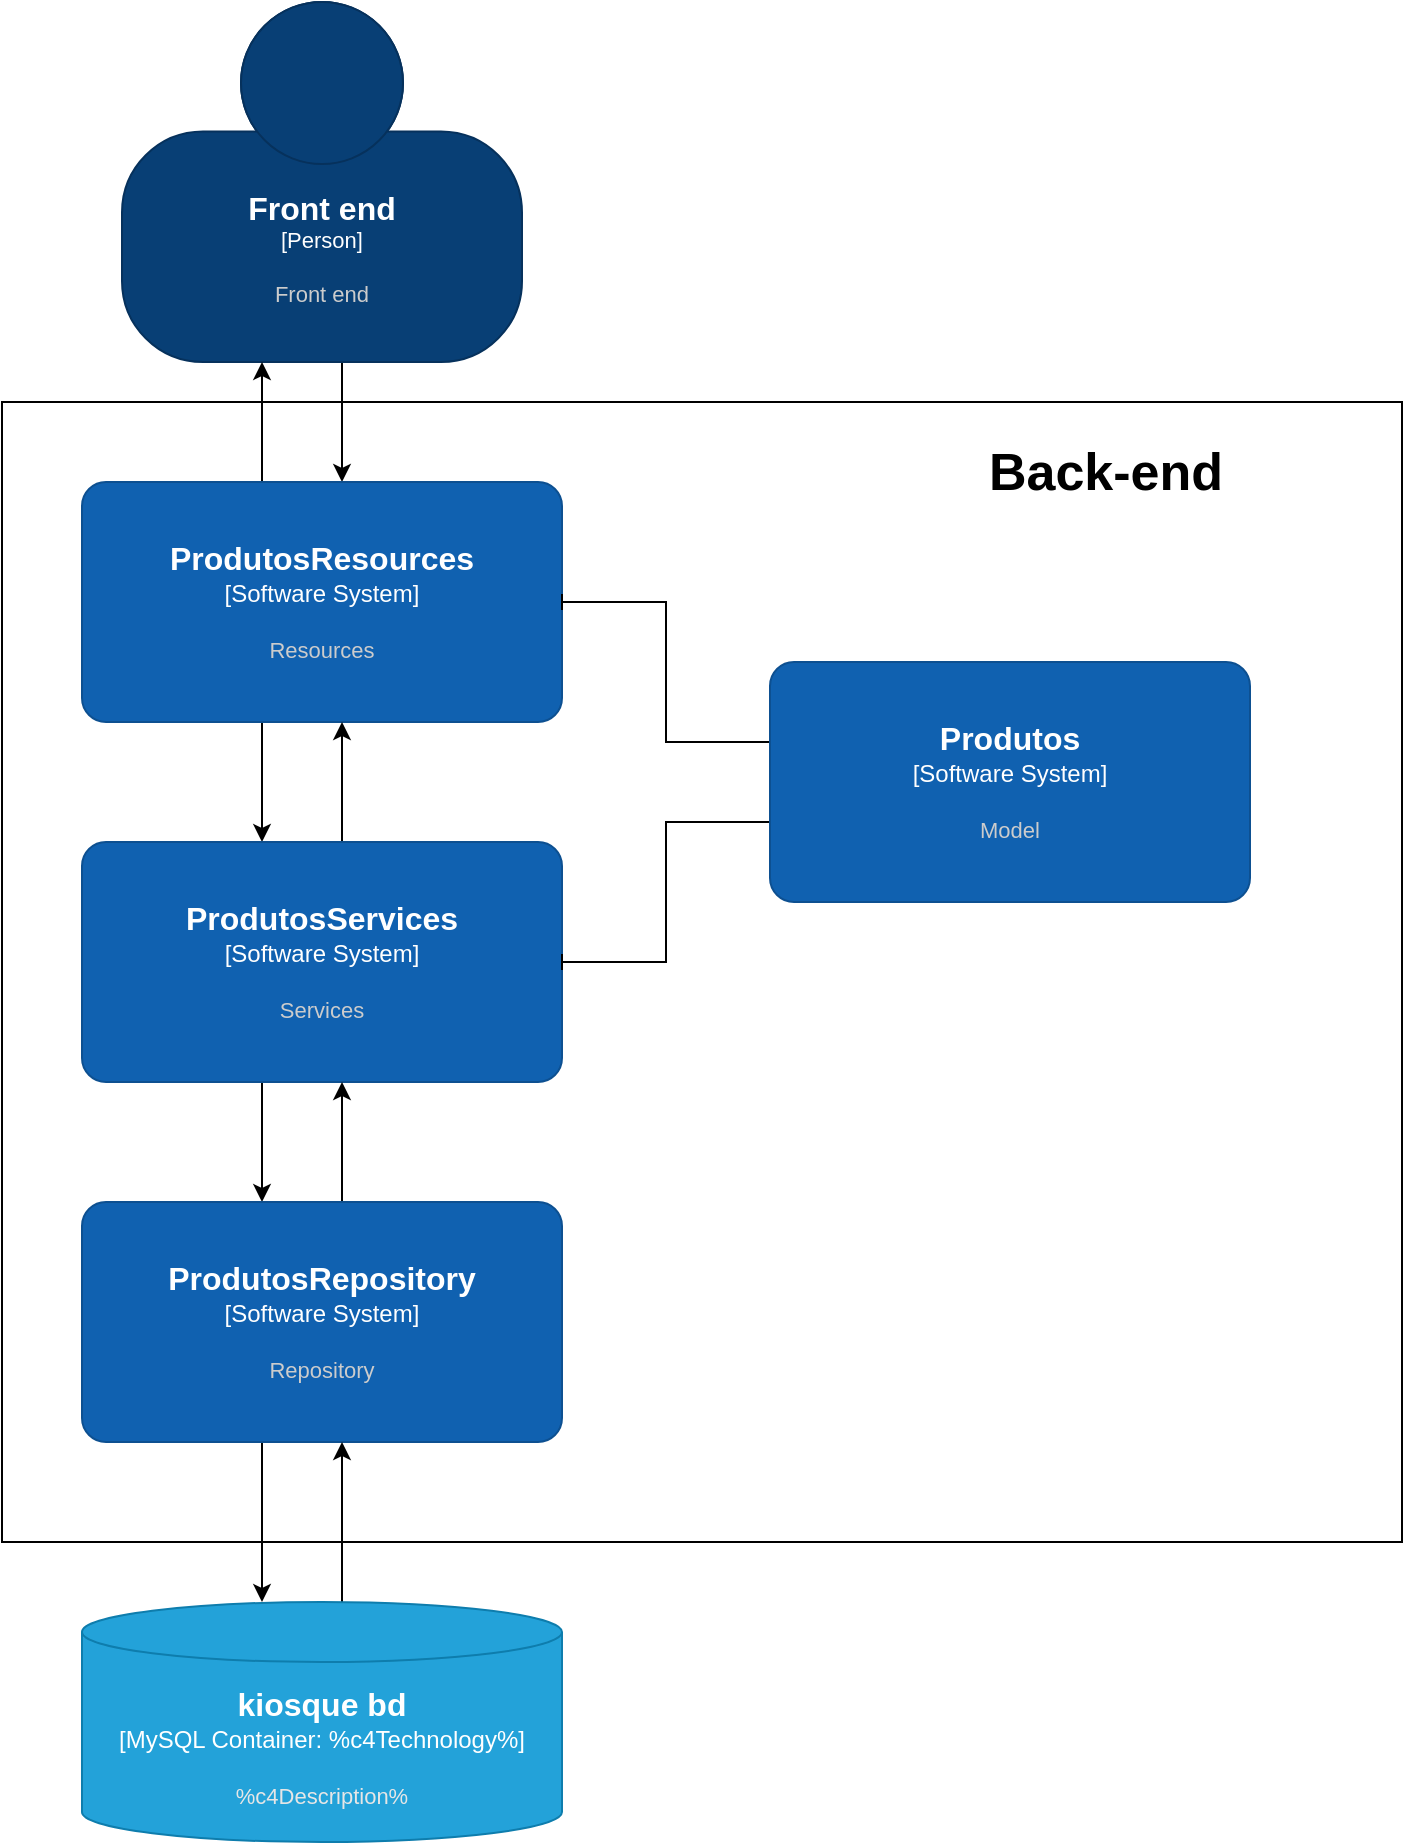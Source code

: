 <mxfile version="21.6.8" type="device">
  <diagram name="Página-1" id="8rDbz_afFtcAnX6BNtK1">
    <mxGraphModel dx="1956" dy="1062" grid="1" gridSize="10" guides="1" tooltips="1" connect="1" arrows="1" fold="1" page="1" pageScale="1" pageWidth="827" pageHeight="1169" math="0" shadow="0">
      <root>
        <mxCell id="0" />
        <mxCell id="1" parent="0" />
        <mxCell id="th1MWf_GxppSfpVKtzUj-4" value="" style="edgeStyle=orthogonalEdgeStyle;rounded=0;orthogonalLoop=1;jettySize=auto;html=1;" edge="1" parent="1" source="th1MWf_GxppSfpVKtzUj-1" target="th1MWf_GxppSfpVKtzUj-2">
          <mxGeometry relative="1" as="geometry">
            <Array as="points">
              <mxPoint x="230" y="282" />
              <mxPoint x="230" y="282" />
            </Array>
          </mxGeometry>
        </mxCell>
        <object placeholders="1" c4Name="Front end" c4Type="Person" c4Description="Front end" label="&lt;font style=&quot;font-size: 16px&quot;&gt;&lt;b&gt;%c4Name%&lt;/b&gt;&lt;/font&gt;&lt;div&gt;[%c4Type%]&lt;/div&gt;&lt;br&gt;&lt;div&gt;&lt;font style=&quot;font-size: 11px&quot;&gt;&lt;font color=&quot;#cccccc&quot;&gt;%c4Description%&lt;/font&gt;&lt;/div&gt;" id="th1MWf_GxppSfpVKtzUj-1">
          <mxCell style="html=1;fontSize=11;dashed=0;whiteSpace=wrap;fillColor=#083F75;strokeColor=#06315C;fontColor=#ffffff;shape=mxgraph.c4.person2;align=center;metaEdit=1;points=[[0.5,0,0],[1,0.5,0],[1,0.75,0],[0.75,1,0],[0.5,1,0],[0.25,1,0],[0,0.75,0],[0,0.5,0]];resizable=0;" vertex="1" parent="1">
            <mxGeometry x="120" y="72" width="200" height="180" as="geometry" />
          </mxCell>
        </object>
        <mxCell id="th1MWf_GxppSfpVKtzUj-3" value="" style="edgeStyle=orthogonalEdgeStyle;rounded=0;orthogonalLoop=1;jettySize=auto;html=1;" edge="1" parent="1" source="th1MWf_GxppSfpVKtzUj-2" target="th1MWf_GxppSfpVKtzUj-1">
          <mxGeometry relative="1" as="geometry">
            <Array as="points">
              <mxPoint x="190" y="282" />
              <mxPoint x="190" y="282" />
            </Array>
          </mxGeometry>
        </mxCell>
        <mxCell id="th1MWf_GxppSfpVKtzUj-7" value="" style="edgeStyle=orthogonalEdgeStyle;rounded=0;orthogonalLoop=1;jettySize=auto;html=1;" edge="1" parent="1" source="th1MWf_GxppSfpVKtzUj-2" target="th1MWf_GxppSfpVKtzUj-5">
          <mxGeometry relative="1" as="geometry">
            <Array as="points">
              <mxPoint x="190" y="462" />
              <mxPoint x="190" y="462" />
            </Array>
          </mxGeometry>
        </mxCell>
        <object placeholders="1" c4Name="ProdutosResources" c4Type="Software System" c4Description="Resources" label="&lt;font style=&quot;font-size: 16px&quot;&gt;&lt;b&gt;%c4Name%&lt;/b&gt;&lt;/font&gt;&lt;div&gt;[%c4Type%]&lt;/div&gt;&lt;br&gt;&lt;div&gt;&lt;font style=&quot;font-size: 11px&quot;&gt;&lt;font color=&quot;#cccccc&quot;&gt;%c4Description%&lt;/font&gt;&lt;/div&gt;" id="th1MWf_GxppSfpVKtzUj-2">
          <mxCell style="rounded=1;whiteSpace=wrap;html=1;labelBackgroundColor=none;fillColor=#1061B0;fontColor=#ffffff;align=center;arcSize=10;strokeColor=#0D5091;metaEdit=1;resizable=0;points=[[0.25,0,0],[0.5,0,0],[0.75,0,0],[1,0.25,0],[1,0.5,0],[1,0.75,0],[0.75,1,0],[0.5,1,0],[0.25,1,0],[0,0.75,0],[0,0.5,0],[0,0.25,0]];" vertex="1" parent="1">
            <mxGeometry x="100" y="312" width="240" height="120" as="geometry" />
          </mxCell>
        </object>
        <mxCell id="th1MWf_GxppSfpVKtzUj-6" value="" style="edgeStyle=orthogonalEdgeStyle;rounded=0;orthogonalLoop=1;jettySize=auto;html=1;" edge="1" parent="1" source="th1MWf_GxppSfpVKtzUj-5" target="th1MWf_GxppSfpVKtzUj-2">
          <mxGeometry relative="1" as="geometry">
            <Array as="points">
              <mxPoint x="230" y="462" />
              <mxPoint x="230" y="462" />
            </Array>
          </mxGeometry>
        </mxCell>
        <mxCell id="th1MWf_GxppSfpVKtzUj-9" value="" style="edgeStyle=orthogonalEdgeStyle;rounded=0;orthogonalLoop=1;jettySize=auto;html=1;" edge="1" parent="1" source="th1MWf_GxppSfpVKtzUj-5" target="th1MWf_GxppSfpVKtzUj-8">
          <mxGeometry relative="1" as="geometry">
            <Array as="points">
              <mxPoint x="190" y="642" />
              <mxPoint x="190" y="642" />
            </Array>
          </mxGeometry>
        </mxCell>
        <object placeholders="1" c4Name="ProdutosServices" c4Type="Software System" c4Description="Services" label="&lt;font style=&quot;font-size: 16px&quot;&gt;&lt;b&gt;%c4Name%&lt;/b&gt;&lt;/font&gt;&lt;div&gt;[%c4Type%]&lt;/div&gt;&lt;br&gt;&lt;div&gt;&lt;font style=&quot;font-size: 11px&quot;&gt;&lt;font color=&quot;#cccccc&quot;&gt;%c4Description%&lt;/font&gt;&lt;/div&gt;" id="th1MWf_GxppSfpVKtzUj-5">
          <mxCell style="rounded=1;whiteSpace=wrap;html=1;labelBackgroundColor=none;fillColor=#1061B0;fontColor=#ffffff;align=center;arcSize=10;strokeColor=#0D5091;metaEdit=1;resizable=0;points=[[0.25,0,0],[0.5,0,0],[0.75,0,0],[1,0.25,0],[1,0.5,0],[1,0.75,0],[0.75,1,0],[0.5,1,0],[0.25,1,0],[0,0.75,0],[0,0.5,0],[0,0.25,0]];" vertex="1" parent="1">
            <mxGeometry x="100" y="492" width="240" height="120" as="geometry" />
          </mxCell>
        </object>
        <mxCell id="th1MWf_GxppSfpVKtzUj-10" value="" style="edgeStyle=orthogonalEdgeStyle;rounded=0;orthogonalLoop=1;jettySize=auto;html=1;" edge="1" parent="1" source="th1MWf_GxppSfpVKtzUj-8" target="th1MWf_GxppSfpVKtzUj-5">
          <mxGeometry relative="1" as="geometry">
            <Array as="points">
              <mxPoint x="230" y="642" />
              <mxPoint x="230" y="642" />
            </Array>
          </mxGeometry>
        </mxCell>
        <mxCell id="th1MWf_GxppSfpVKtzUj-14" value="" style="edgeStyle=orthogonalEdgeStyle;rounded=0;orthogonalLoop=1;jettySize=auto;html=1;" edge="1" parent="1" source="th1MWf_GxppSfpVKtzUj-8" target="th1MWf_GxppSfpVKtzUj-12">
          <mxGeometry relative="1" as="geometry">
            <Array as="points">
              <mxPoint x="190" y="832" />
              <mxPoint x="190" y="832" />
            </Array>
          </mxGeometry>
        </mxCell>
        <object placeholders="1" c4Name="ProdutosRepository" c4Type="Software System" c4Description="Repository" label="&lt;font style=&quot;font-size: 16px&quot;&gt;&lt;b&gt;%c4Name%&lt;/b&gt;&lt;/font&gt;&lt;div&gt;[%c4Type%]&lt;/div&gt;&lt;br&gt;&lt;div&gt;&lt;font style=&quot;font-size: 11px&quot;&gt;&lt;font color=&quot;#cccccc&quot;&gt;%c4Description%&lt;/font&gt;&lt;/div&gt;" id="th1MWf_GxppSfpVKtzUj-8">
          <mxCell style="rounded=1;whiteSpace=wrap;html=1;labelBackgroundColor=none;fillColor=#1061B0;fontColor=#ffffff;align=center;arcSize=10;strokeColor=#0D5091;metaEdit=1;resizable=0;points=[[0.25,0,0],[0.5,0,0],[0.75,0,0],[1,0.25,0],[1,0.5,0],[1,0.75,0],[0.75,1,0],[0.5,1,0],[0.25,1,0],[0,0.75,0],[0,0.5,0],[0,0.25,0]];" vertex="1" parent="1">
            <mxGeometry x="100" y="672" width="240" height="120" as="geometry" />
          </mxCell>
        </object>
        <mxCell id="th1MWf_GxppSfpVKtzUj-13" value="" style="edgeStyle=orthogonalEdgeStyle;rounded=0;orthogonalLoop=1;jettySize=auto;html=1;" edge="1" parent="1" source="th1MWf_GxppSfpVKtzUj-12" target="th1MWf_GxppSfpVKtzUj-8">
          <mxGeometry relative="1" as="geometry">
            <Array as="points">
              <mxPoint x="230" y="832" />
              <mxPoint x="230" y="832" />
            </Array>
          </mxGeometry>
        </mxCell>
        <object placeholders="1" c4Type="kiosque bd" c4Container="MySQL Container" label="&lt;font style=&quot;font-size: 16px&quot;&gt;&lt;b&gt;%c4Type%&lt;/b&gt;&lt;/font&gt;&lt;div&gt;[%c4Container%:&amp;nbsp;%c4Technology%]&lt;/div&gt;&lt;br&gt;&lt;div&gt;&lt;font style=&quot;font-size: 11px&quot;&gt;&lt;font color=&quot;#E6E6E6&quot;&gt;%c4Description%&lt;/font&gt;&lt;/div&gt;" id="th1MWf_GxppSfpVKtzUj-12">
          <mxCell style="shape=cylinder3;size=15;whiteSpace=wrap;html=1;boundedLbl=1;rounded=0;labelBackgroundColor=none;fillColor=#23A2D9;fontSize=12;fontColor=#ffffff;align=center;strokeColor=#0E7DAD;metaEdit=1;points=[[0.5,0,0],[1,0.25,0],[1,0.5,0],[1,0.75,0],[0.5,1,0],[0,0.75,0],[0,0.5,0],[0,0.25,0]];resizable=0;" vertex="1" parent="1">
            <mxGeometry x="100" y="872" width="240" height="120" as="geometry" />
          </mxCell>
        </object>
        <mxCell id="th1MWf_GxppSfpVKtzUj-20" style="edgeStyle=orthogonalEdgeStyle;rounded=0;orthogonalLoop=1;jettySize=auto;html=1;entryX=1;entryY=0.5;entryDx=0;entryDy=0;entryPerimeter=0;endArrow=baseDash;endFill=0;" edge="1" parent="1" source="th1MWf_GxppSfpVKtzUj-15" target="th1MWf_GxppSfpVKtzUj-2">
          <mxGeometry relative="1" as="geometry">
            <Array as="points">
              <mxPoint x="392" y="442" />
              <mxPoint x="392" y="372" />
            </Array>
          </mxGeometry>
        </mxCell>
        <mxCell id="th1MWf_GxppSfpVKtzUj-22" value="" style="edgeStyle=orthogonalEdgeStyle;rounded=0;orthogonalLoop=1;jettySize=auto;html=1;endArrow=baseDash;endFill=0;" edge="1" parent="1" source="th1MWf_GxppSfpVKtzUj-15" target="th1MWf_GxppSfpVKtzUj-5">
          <mxGeometry relative="1" as="geometry">
            <Array as="points">
              <mxPoint x="392" y="482" />
              <mxPoint x="392" y="552" />
            </Array>
          </mxGeometry>
        </mxCell>
        <object placeholders="1" c4Name="Produtos" c4Type="Software System" c4Description="Model" label="&lt;font style=&quot;font-size: 16px&quot;&gt;&lt;b&gt;%c4Name%&lt;/b&gt;&lt;/font&gt;&lt;div&gt;[%c4Type%]&lt;/div&gt;&lt;br&gt;&lt;div&gt;&lt;font style=&quot;font-size: 11px&quot;&gt;&lt;font color=&quot;#cccccc&quot;&gt;%c4Description%&lt;/font&gt;&lt;/div&gt;" id="th1MWf_GxppSfpVKtzUj-15">
          <mxCell style="rounded=1;whiteSpace=wrap;html=1;labelBackgroundColor=none;fillColor=#1061B0;fontColor=#ffffff;align=center;arcSize=10;strokeColor=#0D5091;metaEdit=1;resizable=0;points=[[0.25,0,0],[0.5,0,0],[0.75,0,0],[1,0.25,0],[1,0.5,0],[1,0.75,0],[0.75,1,0],[0.5,1,0],[0.25,1,0],[0,0.75,0],[0,0.5,0],[0,0.25,0]];" vertex="1" parent="1">
            <mxGeometry x="444" y="402" width="240" height="120" as="geometry" />
          </mxCell>
        </object>
        <mxCell id="th1MWf_GxppSfpVKtzUj-24" value="" style="rounded=0;whiteSpace=wrap;html=1;fillColor=none;" vertex="1" parent="1">
          <mxGeometry x="60" y="272" width="700" height="570" as="geometry" />
        </mxCell>
        <mxCell id="th1MWf_GxppSfpVKtzUj-25" value="&lt;font style=&quot;font-size: 26px;&quot;&gt;&lt;b style=&quot;&quot;&gt;Back&lt;/b&gt;&lt;b style=&quot;&quot;&gt;-end&lt;/b&gt;&lt;/font&gt;" style="text;html=1;strokeColor=none;fillColor=none;align=center;verticalAlign=middle;whiteSpace=wrap;rounded=0;" vertex="1" parent="1">
          <mxGeometry x="534" y="292" width="156" height="30" as="geometry" />
        </mxCell>
      </root>
    </mxGraphModel>
  </diagram>
</mxfile>
